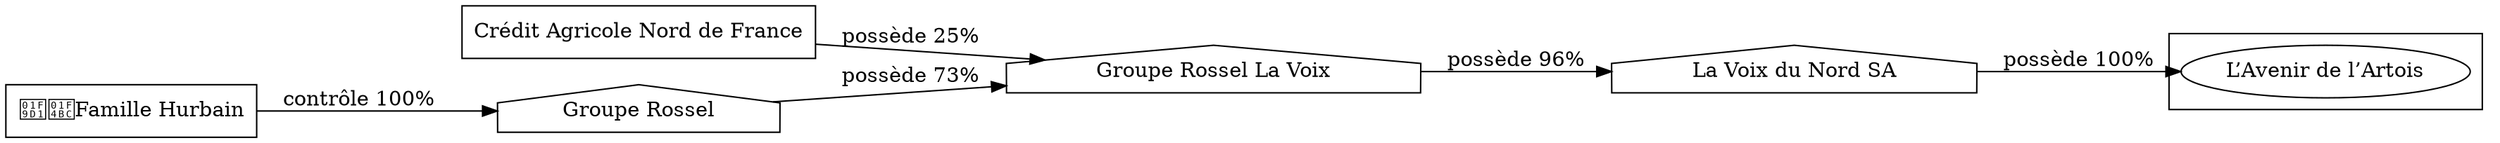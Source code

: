 digraph {
  rankdir=LR;
  subgraph roots {
    
      "credit-agricole-nord-de-france-172"[label="Crédit Agricole Nord de France" shape=box]
    
      "famille-hurbain-171"[label="🧑‍💼Famille Hurbain" shape=box]
    
  }

  
    "la-voix-du-nord-sa-185"[label="La Voix du Nord SA" shape=house]
  
    "groupe-rossel-la-voix-184"[label="Groupe Rossel La Voix" shape=house]
  
    "groupe-rossel-183"[label="Groupe Rossel" shape=house]
  

  subgraph clusterLeaves {
    
      "l-avenir-de-l-artois-193"[label="L’Avenir de l’Artois"]
    
  }

  
    "la-voix-du-nord-sa-185" -> "l-avenir-de-l-artois-193" [
      label="possède 100%"
    ]
  
    "groupe-rossel-la-voix-184" -> "la-voix-du-nord-sa-185" [
      label="possède 96%"
    ]
  
    "credit-agricole-nord-de-france-172" -> "groupe-rossel-la-voix-184" [
      label="possède 25%"
    ]
  
    "groupe-rossel-183" -> "groupe-rossel-la-voix-184" [
      label="possède 73%"
    ]
  
    "famille-hurbain-171" -> "groupe-rossel-183" [
      label="contrôle 100%"
    ]
  
}
